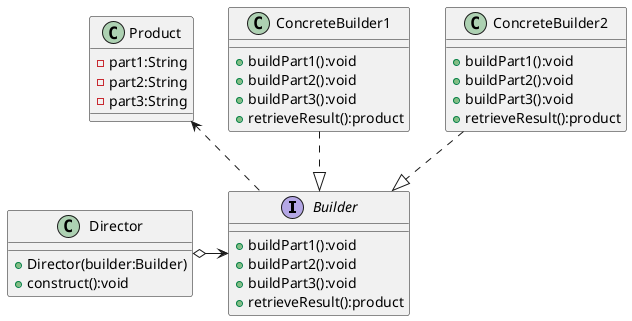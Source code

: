 @startuml

interface Builder{
    + buildPart1():void
    + buildPart2():void
    + buildPart3():void
    + retrieveResult():product
}


class Product{
    - part1:String
    - part2:String
    - part3:String
}



Class ConcreteBuilder1{
    + buildPart1():void
    + buildPart2():void
    + buildPart3():void
    + retrieveResult():product
}

Class ConcreteBuilder2{
    + buildPart1():void
    + buildPart2():void
    + buildPart3():void
    + retrieveResult():product
}


Class Director{
    + Director(builder:Builder)
    + construct():void
}

Director o-right--> Builder
Product <.. Builder
ConcreteBuilder1 ..^ Builder
ConcreteBuilder2 ..^ Builder
@enduml